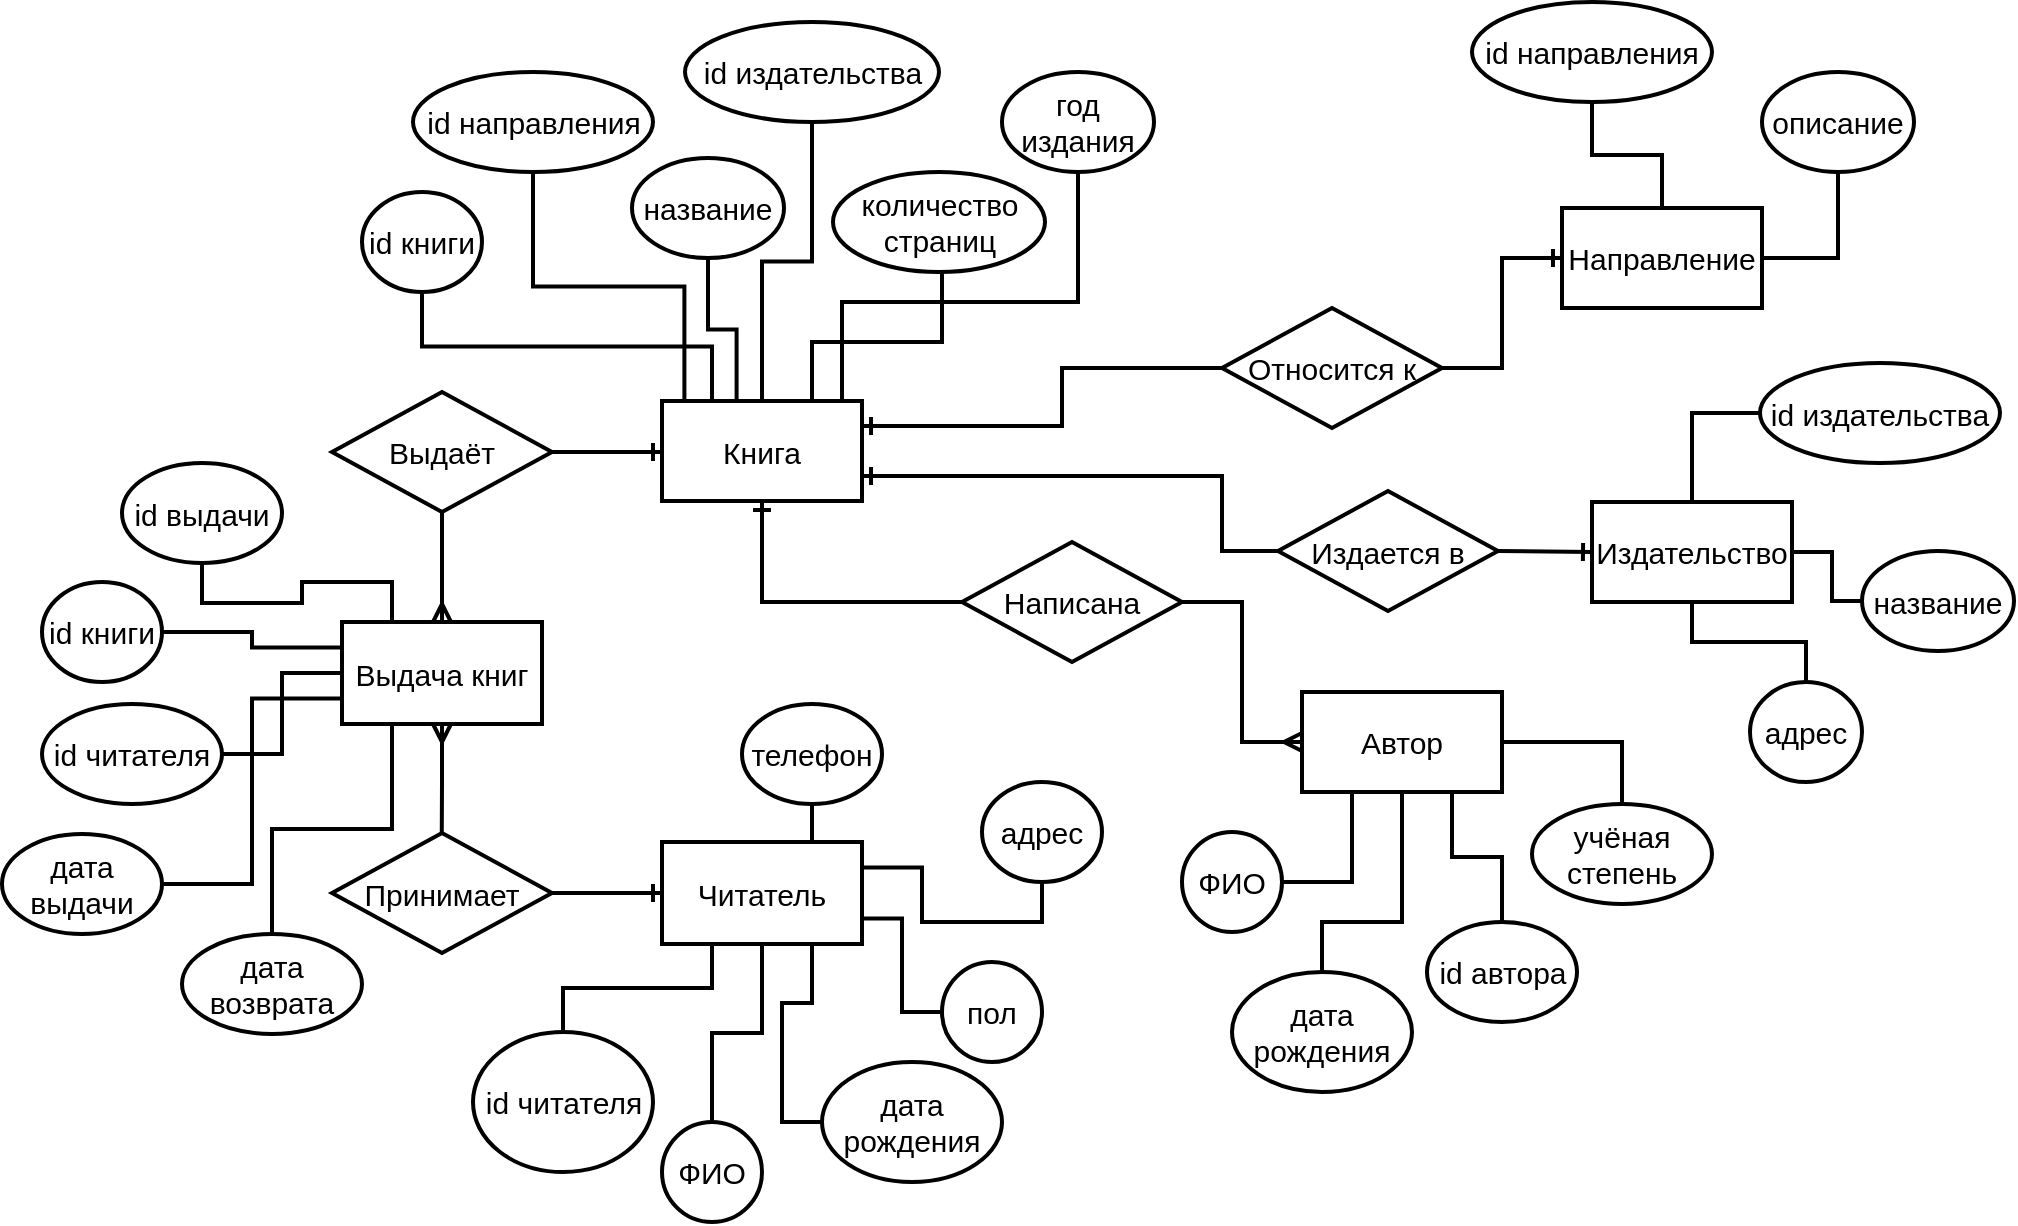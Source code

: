 <mxfile version="12.3.6" type="device" pages="1"><diagram id="zETRuPkkW9t9NXSjWc7b" name="Page-1"><mxGraphModel dx="1847" dy="877" grid="1" gridSize="10" guides="1" tooltips="1" connect="1" arrows="1" fold="1" page="1" pageScale="1" pageWidth="827" pageHeight="1169" math="0" shadow="0"><root><mxCell id="0"/><mxCell id="1" parent="0"/><mxCell id="DnGFOJwiQ6XvT39JQGFX-47" style="edgeStyle=orthogonalEdgeStyle;rounded=0;orthogonalLoop=1;jettySize=auto;html=1;exitX=1;exitY=0.75;exitDx=0;exitDy=0;entryX=0;entryY=0.5;entryDx=0;entryDy=0;startArrow=ERone;startFill=0;endArrow=none;endFill=0;strokeWidth=2;fontSize=15;" edge="1" parent="1" source="DnGFOJwiQ6XvT39JQGFX-2" target="DnGFOJwiQ6XvT39JQGFX-45"><mxGeometry relative="1" as="geometry"><Array as="points"><mxPoint x="940" y="467"/><mxPoint x="940" y="504"/></Array></mxGeometry></mxCell><mxCell id="DnGFOJwiQ6XvT39JQGFX-50" style="edgeStyle=orthogonalEdgeStyle;rounded=0;orthogonalLoop=1;jettySize=auto;html=1;exitX=1;exitY=0.25;exitDx=0;exitDy=0;entryX=0;entryY=0.5;entryDx=0;entryDy=0;startArrow=ERone;startFill=0;endArrow=none;endFill=0;strokeWidth=2;fontSize=15;" edge="1" parent="1" source="DnGFOJwiQ6XvT39JQGFX-2" target="DnGFOJwiQ6XvT39JQGFX-44"><mxGeometry relative="1" as="geometry"><Array as="points"><mxPoint x="860" y="442"/><mxPoint x="860" y="413"/></Array></mxGeometry></mxCell><mxCell id="DnGFOJwiQ6XvT39JQGFX-51" style="edgeStyle=orthogonalEdgeStyle;rounded=0;orthogonalLoop=1;jettySize=auto;html=1;exitX=0.5;exitY=1;exitDx=0;exitDy=0;entryX=0;entryY=0.5;entryDx=0;entryDy=0;startArrow=ERone;startFill=0;endArrow=none;endFill=0;strokeWidth=2;fontSize=15;" edge="1" parent="1" source="DnGFOJwiQ6XvT39JQGFX-2" target="DnGFOJwiQ6XvT39JQGFX-46"><mxGeometry relative="1" as="geometry"/></mxCell><mxCell id="DnGFOJwiQ6XvT39JQGFX-106" style="edgeStyle=orthogonalEdgeStyle;rounded=0;orthogonalLoop=1;jettySize=auto;html=1;exitX=0.5;exitY=0;exitDx=0;exitDy=0;entryX=0.5;entryY=1;entryDx=0;entryDy=0;startArrow=none;startFill=0;endArrow=none;endFill=0;strokeWidth=2;fontSize=15;" edge="1" parent="1" source="DnGFOJwiQ6XvT39JQGFX-2" target="DnGFOJwiQ6XvT39JQGFX-105"><mxGeometry relative="1" as="geometry"/></mxCell><mxCell id="DnGFOJwiQ6XvT39JQGFX-109" style="edgeStyle=orthogonalEdgeStyle;rounded=0;orthogonalLoop=1;jettySize=auto;html=1;exitX=0.75;exitY=0;exitDx=0;exitDy=0;entryX=0.5;entryY=1;entryDx=0;entryDy=0;startArrow=none;startFill=0;endArrow=none;endFill=0;strokeWidth=2;fontSize=15;" edge="1" parent="1" source="DnGFOJwiQ6XvT39JQGFX-2" target="DnGFOJwiQ6XvT39JQGFX-108"><mxGeometry relative="1" as="geometry"><Array as="points"><mxPoint x="735" y="400"/><mxPoint x="800" y="400"/></Array></mxGeometry></mxCell><mxCell id="DnGFOJwiQ6XvT39JQGFX-2" value="&lt;font style=&quot;font-size: 15px;&quot;&gt;Книга&lt;/font&gt;" style="rounded=0;whiteSpace=wrap;html=1;strokeWidth=2;fontSize=15;" vertex="1" parent="1"><mxGeometry x="660" y="429.5" width="100" height="50" as="geometry"/></mxCell><mxCell id="DnGFOJwiQ6XvT39JQGFX-31" style="edgeStyle=orthogonalEdgeStyle;rounded=0;orthogonalLoop=1;jettySize=auto;html=1;exitX=0.5;exitY=1;exitDx=0;exitDy=0;entryX=0.5;entryY=0;entryDx=0;entryDy=0;startArrow=ERmany;startFill=0;endArrow=none;endFill=0;strokeWidth=2;fontSize=15;" edge="1" parent="1" source="DnGFOJwiQ6XvT39JQGFX-24"><mxGeometry relative="1" as="geometry"><mxPoint x="549.862" y="650.259" as="targetPoint"/></mxGeometry></mxCell><mxCell id="DnGFOJwiQ6XvT39JQGFX-69" style="edgeStyle=orthogonalEdgeStyle;rounded=0;orthogonalLoop=1;jettySize=auto;html=1;exitX=0;exitY=0.5;exitDx=0;exitDy=0;entryX=1;entryY=0.5;entryDx=0;entryDy=0;startArrow=none;startFill=0;endArrow=none;endFill=0;strokeWidth=2;fontSize=15;" edge="1" parent="1" source="DnGFOJwiQ6XvT39JQGFX-24" target="DnGFOJwiQ6XvT39JQGFX-62"><mxGeometry relative="1" as="geometry"/></mxCell><mxCell id="DnGFOJwiQ6XvT39JQGFX-70" style="edgeStyle=orthogonalEdgeStyle;rounded=0;orthogonalLoop=1;jettySize=auto;html=1;exitX=0;exitY=0.75;exitDx=0;exitDy=0;entryX=1;entryY=0.5;entryDx=0;entryDy=0;startArrow=none;startFill=0;endArrow=none;endFill=0;strokeWidth=2;fontSize=15;" edge="1" parent="1" source="DnGFOJwiQ6XvT39JQGFX-24" target="DnGFOJwiQ6XvT39JQGFX-63"><mxGeometry relative="1" as="geometry"/></mxCell><mxCell id="DnGFOJwiQ6XvT39JQGFX-71" style="edgeStyle=orthogonalEdgeStyle;rounded=0;orthogonalLoop=1;jettySize=auto;html=1;exitX=0.25;exitY=1;exitDx=0;exitDy=0;startArrow=none;startFill=0;endArrow=none;endFill=0;strokeWidth=2;fontSize=15;" edge="1" parent="1" source="DnGFOJwiQ6XvT39JQGFX-24" target="DnGFOJwiQ6XvT39JQGFX-64"><mxGeometry relative="1" as="geometry"/></mxCell><mxCell id="DnGFOJwiQ6XvT39JQGFX-90" style="edgeStyle=orthogonalEdgeStyle;rounded=0;orthogonalLoop=1;jettySize=auto;html=1;exitX=0.25;exitY=0;exitDx=0;exitDy=0;entryX=0.5;entryY=1;entryDx=0;entryDy=0;startArrow=none;startFill=0;endArrow=none;endFill=0;strokeWidth=2;fontSize=15;" edge="1" parent="1" source="DnGFOJwiQ6XvT39JQGFX-24" target="DnGFOJwiQ6XvT39JQGFX-60"><mxGeometry relative="1" as="geometry"/></mxCell><mxCell id="DnGFOJwiQ6XvT39JQGFX-91" style="edgeStyle=orthogonalEdgeStyle;rounded=0;orthogonalLoop=1;jettySize=auto;html=1;exitX=0;exitY=0.25;exitDx=0;exitDy=0;entryX=1;entryY=0.5;entryDx=0;entryDy=0;startArrow=none;startFill=0;endArrow=none;endFill=0;strokeWidth=2;fontSize=15;" edge="1" parent="1" source="DnGFOJwiQ6XvT39JQGFX-24" target="DnGFOJwiQ6XvT39JQGFX-61"><mxGeometry relative="1" as="geometry"/></mxCell><mxCell id="DnGFOJwiQ6XvT39JQGFX-24" value="&lt;font style=&quot;font-size: 15px;&quot;&gt;Выдача книг&lt;/font&gt;" style="rounded=0;whiteSpace=wrap;html=1;strokeWidth=2;fontSize=15;" vertex="1" parent="1"><mxGeometry x="500" y="540" width="100" height="51" as="geometry"/></mxCell><mxCell id="DnGFOJwiQ6XvT39JQGFX-73" style="edgeStyle=orthogonalEdgeStyle;rounded=0;orthogonalLoop=1;jettySize=auto;html=1;exitX=0.25;exitY=1;exitDx=0;exitDy=0;entryX=0.5;entryY=0;entryDx=0;entryDy=0;startArrow=none;startFill=0;endArrow=none;endFill=0;strokeWidth=2;fontSize=15;" edge="1" parent="1" source="DnGFOJwiQ6XvT39JQGFX-25" target="DnGFOJwiQ6XvT39JQGFX-72"><mxGeometry relative="1" as="geometry"/></mxCell><mxCell id="DnGFOJwiQ6XvT39JQGFX-85" style="edgeStyle=orthogonalEdgeStyle;rounded=0;orthogonalLoop=1;jettySize=auto;html=1;exitX=0.5;exitY=1;exitDx=0;exitDy=0;entryX=0.5;entryY=0;entryDx=0;entryDy=0;startArrow=none;startFill=0;endArrow=none;endFill=0;strokeWidth=2;fontSize=15;" edge="1" parent="1" source="DnGFOJwiQ6XvT39JQGFX-25" target="DnGFOJwiQ6XvT39JQGFX-74"><mxGeometry relative="1" as="geometry"/></mxCell><mxCell id="DnGFOJwiQ6XvT39JQGFX-87" style="edgeStyle=orthogonalEdgeStyle;rounded=0;orthogonalLoop=1;jettySize=auto;html=1;exitX=0.75;exitY=1;exitDx=0;exitDy=0;entryX=0;entryY=0.5;entryDx=0;entryDy=0;startArrow=none;startFill=0;endArrow=none;endFill=0;strokeWidth=2;fontSize=15;" edge="1" parent="1" source="DnGFOJwiQ6XvT39JQGFX-25" target="DnGFOJwiQ6XvT39JQGFX-76"><mxGeometry relative="1" as="geometry"/></mxCell><mxCell id="DnGFOJwiQ6XvT39JQGFX-88" style="edgeStyle=orthogonalEdgeStyle;rounded=0;orthogonalLoop=1;jettySize=auto;html=1;exitX=1;exitY=0.75;exitDx=0;exitDy=0;entryX=0;entryY=0.5;entryDx=0;entryDy=0;startArrow=none;startFill=0;endArrow=none;endFill=0;strokeWidth=2;fontSize=15;" edge="1" parent="1" source="DnGFOJwiQ6XvT39JQGFX-25" target="DnGFOJwiQ6XvT39JQGFX-78"><mxGeometry relative="1" as="geometry"/></mxCell><mxCell id="DnGFOJwiQ6XvT39JQGFX-89" style="edgeStyle=orthogonalEdgeStyle;rounded=0;orthogonalLoop=1;jettySize=auto;html=1;exitX=1;exitY=0.25;exitDx=0;exitDy=0;entryX=0.5;entryY=1;entryDx=0;entryDy=0;startArrow=none;startFill=0;endArrow=none;endFill=0;strokeWidth=2;fontSize=15;" edge="1" parent="1" source="DnGFOJwiQ6XvT39JQGFX-25" target="DnGFOJwiQ6XvT39JQGFX-83"><mxGeometry relative="1" as="geometry"/></mxCell><mxCell id="DnGFOJwiQ6XvT39JQGFX-93" style="edgeStyle=orthogonalEdgeStyle;rounded=0;orthogonalLoop=1;jettySize=auto;html=1;exitX=0.5;exitY=0;exitDx=0;exitDy=0;entryX=0.5;entryY=1;entryDx=0;entryDy=0;startArrow=none;startFill=0;endArrow=none;endFill=0;strokeWidth=2;fontSize=15;" edge="1" parent="1" source="DnGFOJwiQ6XvT39JQGFX-25" target="DnGFOJwiQ6XvT39JQGFX-80"><mxGeometry relative="1" as="geometry"/></mxCell><mxCell id="DnGFOJwiQ6XvT39JQGFX-25" value="&lt;font style=&quot;font-size: 15px&quot;&gt;Читатель&lt;/font&gt;" style="rounded=0;whiteSpace=wrap;html=1;strokeWidth=2;fontSize=15;" vertex="1" parent="1"><mxGeometry x="660" y="650" width="100" height="51" as="geometry"/></mxCell><mxCell id="DnGFOJwiQ6XvT39JQGFX-34" style="edgeStyle=orthogonalEdgeStyle;rounded=0;orthogonalLoop=1;jettySize=auto;html=1;exitX=0.5;exitY=0;exitDx=0;exitDy=0;entryX=0.5;entryY=1;entryDx=0;entryDy=0;startArrow=ERmany;startFill=0;endArrow=none;endFill=0;strokeWidth=2;fontSize=15;" edge="1" parent="1" source="DnGFOJwiQ6XvT39JQGFX-24" target="DnGFOJwiQ6XvT39JQGFX-42"><mxGeometry relative="1" as="geometry"><mxPoint x="560" y="600.833" as="sourcePoint"/><mxPoint x="550" y="500.5" as="targetPoint"/></mxGeometry></mxCell><mxCell id="DnGFOJwiQ6XvT39JQGFX-35" value="" style="edgeStyle=orthogonalEdgeStyle;fontSize=12;html=1;endArrow=ERone;endFill=1;strokeWidth=2;exitX=1;exitY=0.5;exitDx=0;exitDy=0;rounded=0;" edge="1" parent="1"><mxGeometry width="100" height="100" relative="1" as="geometry"><mxPoint x="600" y="455" as="sourcePoint"/><mxPoint x="660" y="455" as="targetPoint"/></mxGeometry></mxCell><mxCell id="DnGFOJwiQ6XvT39JQGFX-42" value="Выдаёт" style="shape=rhombus;perimeter=rhombusPerimeter;whiteSpace=wrap;html=1;align=center;strokeWidth=2;fontSize=15;" vertex="1" parent="1"><mxGeometry x="495" y="425" width="110" height="60" as="geometry"/></mxCell><mxCell id="DnGFOJwiQ6XvT39JQGFX-92" style="edgeStyle=orthogonalEdgeStyle;rounded=0;orthogonalLoop=1;jettySize=auto;html=1;exitX=1;exitY=0.5;exitDx=0;exitDy=0;entryX=0;entryY=0.5;entryDx=0;entryDy=0;startArrow=none;startFill=0;endArrow=ERone;endFill=0;strokeWidth=2;fontSize=15;" edge="1" parent="1" source="DnGFOJwiQ6XvT39JQGFX-43" target="DnGFOJwiQ6XvT39JQGFX-25"><mxGeometry relative="1" as="geometry"/></mxCell><mxCell id="DnGFOJwiQ6XvT39JQGFX-43" value="Принимает" style="shape=rhombus;perimeter=rhombusPerimeter;whiteSpace=wrap;html=1;align=center;strokeWidth=2;fontSize=15;" vertex="1" parent="1"><mxGeometry x="495" y="645.5" width="110" height="60" as="geometry"/></mxCell><mxCell id="DnGFOJwiQ6XvT39JQGFX-44" value="Относится к" style="shape=rhombus;perimeter=rhombusPerimeter;whiteSpace=wrap;html=1;align=center;strokeWidth=2;fontSize=15;" vertex="1" parent="1"><mxGeometry x="940" y="383" width="110" height="60" as="geometry"/></mxCell><mxCell id="DnGFOJwiQ6XvT39JQGFX-45" value="Издается в" style="shape=rhombus;perimeter=rhombusPerimeter;whiteSpace=wrap;html=1;align=center;strokeWidth=2;fontSize=15;" vertex="1" parent="1"><mxGeometry x="968" y="474.5" width="110" height="60" as="geometry"/></mxCell><mxCell id="DnGFOJwiQ6XvT39JQGFX-94" style="edgeStyle=orthogonalEdgeStyle;rounded=0;orthogonalLoop=1;jettySize=auto;html=1;exitX=1;exitY=0.5;exitDx=0;exitDy=0;entryX=0;entryY=0.5;entryDx=0;entryDy=0;startArrow=none;startFill=0;endArrow=ERmany;endFill=0;strokeWidth=2;fontSize=15;" edge="1" parent="1" source="DnGFOJwiQ6XvT39JQGFX-46" target="DnGFOJwiQ6XvT39JQGFX-55"><mxGeometry relative="1" as="geometry"/></mxCell><mxCell id="DnGFOJwiQ6XvT39JQGFX-46" value="Написана" style="shape=rhombus;perimeter=rhombusPerimeter;whiteSpace=wrap;html=1;align=center;strokeWidth=2;fontSize=15;" vertex="1" parent="1"><mxGeometry x="810" y="500" width="110" height="60" as="geometry"/></mxCell><mxCell id="DnGFOJwiQ6XvT39JQGFX-57" style="edgeStyle=orthogonalEdgeStyle;rounded=0;orthogonalLoop=1;jettySize=auto;html=1;exitX=0;exitY=0.5;exitDx=0;exitDy=0;entryX=1;entryY=0.5;entryDx=0;entryDy=0;startArrow=ERone;startFill=0;endArrow=none;endFill=0;strokeWidth=2;fontSize=15;" edge="1" parent="1" source="DnGFOJwiQ6XvT39JQGFX-53" target="DnGFOJwiQ6XvT39JQGFX-44"><mxGeometry relative="1" as="geometry"/></mxCell><mxCell id="DnGFOJwiQ6XvT39JQGFX-112" style="edgeStyle=orthogonalEdgeStyle;rounded=0;orthogonalLoop=1;jettySize=auto;html=1;exitX=0.5;exitY=0;exitDx=0;exitDy=0;entryX=0.5;entryY=1;entryDx=0;entryDy=0;startArrow=none;startFill=0;endArrow=none;endFill=0;strokeWidth=2;fontSize=15;" edge="1" parent="1" source="DnGFOJwiQ6XvT39JQGFX-53" target="DnGFOJwiQ6XvT39JQGFX-111"><mxGeometry relative="1" as="geometry"/></mxCell><mxCell id="DnGFOJwiQ6XvT39JQGFX-114" style="edgeStyle=orthogonalEdgeStyle;rounded=0;orthogonalLoop=1;jettySize=auto;html=1;exitX=1;exitY=0.5;exitDx=0;exitDy=0;entryX=0.5;entryY=1;entryDx=0;entryDy=0;startArrow=none;startFill=0;endArrow=none;endFill=0;strokeWidth=2;fontSize=15;" edge="1" parent="1" source="DnGFOJwiQ6XvT39JQGFX-53" target="DnGFOJwiQ6XvT39JQGFX-113"><mxGeometry relative="1" as="geometry"/></mxCell><mxCell id="DnGFOJwiQ6XvT39JQGFX-53" value="&lt;font style=&quot;font-size: 15px&quot;&gt;Направление&lt;/font&gt;" style="rounded=0;whiteSpace=wrap;html=1;strokeWidth=2;fontSize=15;" vertex="1" parent="1"><mxGeometry x="1110" y="333" width="100" height="50" as="geometry"/></mxCell><mxCell id="DnGFOJwiQ6XvT39JQGFX-58" style="rounded=0;orthogonalLoop=1;jettySize=auto;html=1;entryX=1;entryY=0.5;entryDx=0;entryDy=0;startArrow=ERone;startFill=0;endArrow=none;endFill=0;strokeWidth=2;fontSize=15;exitX=0;exitY=0.5;exitDx=0;exitDy=0;" edge="1" parent="1" source="DnGFOJwiQ6XvT39JQGFX-54" target="DnGFOJwiQ6XvT39JQGFX-45"><mxGeometry relative="1" as="geometry"><mxPoint x="1120" y="504" as="sourcePoint"/></mxGeometry></mxCell><mxCell id="DnGFOJwiQ6XvT39JQGFX-116" style="edgeStyle=orthogonalEdgeStyle;rounded=0;orthogonalLoop=1;jettySize=auto;html=1;exitX=0.5;exitY=0;exitDx=0;exitDy=0;entryX=0;entryY=0.5;entryDx=0;entryDy=0;startArrow=none;startFill=0;endArrow=none;endFill=0;strokeWidth=2;fontSize=15;" edge="1" parent="1" source="DnGFOJwiQ6XvT39JQGFX-54" target="DnGFOJwiQ6XvT39JQGFX-115"><mxGeometry relative="1" as="geometry"/></mxCell><mxCell id="DnGFOJwiQ6XvT39JQGFX-119" style="edgeStyle=orthogonalEdgeStyle;rounded=0;orthogonalLoop=1;jettySize=auto;html=1;exitX=1;exitY=0.5;exitDx=0;exitDy=0;entryX=0;entryY=0.5;entryDx=0;entryDy=0;startArrow=none;startFill=0;endArrow=none;endFill=0;strokeWidth=2;fontSize=15;" edge="1" parent="1" source="DnGFOJwiQ6XvT39JQGFX-54" target="DnGFOJwiQ6XvT39JQGFX-117"><mxGeometry relative="1" as="geometry"/></mxCell><mxCell id="DnGFOJwiQ6XvT39JQGFX-54" value="&lt;font style=&quot;font-size: 15px&quot;&gt;Издательство&lt;/font&gt;" style="rounded=0;whiteSpace=wrap;html=1;strokeWidth=2;fontSize=15;" vertex="1" parent="1"><mxGeometry x="1125" y="480" width="100" height="50" as="geometry"/></mxCell><mxCell id="DnGFOJwiQ6XvT39JQGFX-125" style="edgeStyle=orthogonalEdgeStyle;rounded=0;orthogonalLoop=1;jettySize=auto;html=1;exitX=0.25;exitY=1;exitDx=0;exitDy=0;entryX=1;entryY=0.5;entryDx=0;entryDy=0;startArrow=none;startFill=0;endArrow=none;endFill=0;strokeWidth=2;fontSize=15;" edge="1" parent="1" source="DnGFOJwiQ6XvT39JQGFX-55" target="DnGFOJwiQ6XvT39JQGFX-124"><mxGeometry relative="1" as="geometry"/></mxCell><mxCell id="DnGFOJwiQ6XvT39JQGFX-127" style="edgeStyle=orthogonalEdgeStyle;rounded=0;orthogonalLoop=1;jettySize=auto;html=1;exitX=0.75;exitY=1;exitDx=0;exitDy=0;entryX=0.5;entryY=0;entryDx=0;entryDy=0;startArrow=none;startFill=0;endArrow=none;endFill=0;strokeWidth=2;fontSize=15;" edge="1" parent="1" source="DnGFOJwiQ6XvT39JQGFX-55" target="DnGFOJwiQ6XvT39JQGFX-126"><mxGeometry relative="1" as="geometry"/></mxCell><mxCell id="DnGFOJwiQ6XvT39JQGFX-129" style="edgeStyle=orthogonalEdgeStyle;rounded=0;orthogonalLoop=1;jettySize=auto;html=1;exitX=1;exitY=0.5;exitDx=0;exitDy=0;entryX=0.5;entryY=0;entryDx=0;entryDy=0;startArrow=none;startFill=0;endArrow=none;endFill=0;strokeWidth=2;fontSize=15;" edge="1" parent="1" source="DnGFOJwiQ6XvT39JQGFX-55" target="DnGFOJwiQ6XvT39JQGFX-128"><mxGeometry relative="1" as="geometry"/></mxCell><mxCell id="DnGFOJwiQ6XvT39JQGFX-131" style="edgeStyle=orthogonalEdgeStyle;rounded=0;orthogonalLoop=1;jettySize=auto;html=1;exitX=0.5;exitY=1;exitDx=0;exitDy=0;entryX=0.5;entryY=0;entryDx=0;entryDy=0;startArrow=none;startFill=0;endArrow=none;endFill=0;strokeWidth=2;fontSize=15;" edge="1" parent="1" source="DnGFOJwiQ6XvT39JQGFX-55" target="DnGFOJwiQ6XvT39JQGFX-130"><mxGeometry relative="1" as="geometry"><Array as="points"><mxPoint x="1030" y="690"/><mxPoint x="990" y="690"/></Array></mxGeometry></mxCell><mxCell id="DnGFOJwiQ6XvT39JQGFX-55" value="&lt;font style=&quot;font-size: 15px&quot;&gt;Автор&lt;/font&gt;" style="rounded=0;whiteSpace=wrap;html=1;strokeWidth=2;fontSize=15;" vertex="1" parent="1"><mxGeometry x="980" y="575" width="100" height="50" as="geometry"/></mxCell><mxCell id="DnGFOJwiQ6XvT39JQGFX-60" value="id выдачи" style="ellipse;whiteSpace=wrap;html=1;strokeWidth=2;fontSize=15;" vertex="1" parent="1"><mxGeometry x="390" y="460.5" width="80" height="50" as="geometry"/></mxCell><mxCell id="DnGFOJwiQ6XvT39JQGFX-61" value="id книги" style="ellipse;whiteSpace=wrap;html=1;strokeWidth=2;fontSize=15;" vertex="1" parent="1"><mxGeometry x="350" y="520" width="60" height="50" as="geometry"/></mxCell><mxCell id="DnGFOJwiQ6XvT39JQGFX-62" value="id читателя" style="ellipse;whiteSpace=wrap;html=1;strokeWidth=2;fontSize=15;" vertex="1" parent="1"><mxGeometry x="350" y="581" width="90" height="50" as="geometry"/></mxCell><mxCell id="DnGFOJwiQ6XvT39JQGFX-63" value="дата выдачи" style="ellipse;whiteSpace=wrap;html=1;strokeWidth=2;fontSize=15;" vertex="1" parent="1"><mxGeometry x="330" y="646" width="80" height="50" as="geometry"/></mxCell><mxCell id="DnGFOJwiQ6XvT39JQGFX-64" value="дата возврата" style="ellipse;whiteSpace=wrap;html=1;strokeWidth=2;fontSize=15;" vertex="1" parent="1"><mxGeometry x="420" y="696" width="90" height="50" as="geometry"/></mxCell><mxCell id="DnGFOJwiQ6XvT39JQGFX-72" value="id читателя" style="ellipse;whiteSpace=wrap;html=1;strokeWidth=2;fontSize=15;" vertex="1" parent="1"><mxGeometry x="565.5" y="745" width="90" height="70" as="geometry"/></mxCell><mxCell id="DnGFOJwiQ6XvT39JQGFX-74" value="ФИО" style="ellipse;whiteSpace=wrap;html=1;strokeWidth=2;fontSize=15;" vertex="1" parent="1"><mxGeometry x="660" y="790" width="50" height="50" as="geometry"/></mxCell><mxCell id="DnGFOJwiQ6XvT39JQGFX-76" value="дата рождения" style="ellipse;whiteSpace=wrap;html=1;strokeWidth=2;fontSize=15;" vertex="1" parent="1"><mxGeometry x="740" y="760" width="90" height="60" as="geometry"/></mxCell><mxCell id="DnGFOJwiQ6XvT39JQGFX-78" value="пол" style="ellipse;whiteSpace=wrap;html=1;strokeWidth=2;fontSize=15;" vertex="1" parent="1"><mxGeometry x="800" y="710" width="50" height="50" as="geometry"/></mxCell><mxCell id="DnGFOJwiQ6XvT39JQGFX-80" value="телефон" style="ellipse;whiteSpace=wrap;html=1;strokeWidth=2;fontSize=15;" vertex="1" parent="1"><mxGeometry x="700" y="581" width="70" height="50" as="geometry"/></mxCell><mxCell id="DnGFOJwiQ6XvT39JQGFX-83" value="адрес" style="ellipse;whiteSpace=wrap;html=1;strokeWidth=2;fontSize=15;" vertex="1" parent="1"><mxGeometry x="820" y="620" width="60" height="50" as="geometry"/></mxCell><mxCell id="DnGFOJwiQ6XvT39JQGFX-99" style="edgeStyle=orthogonalEdgeStyle;rounded=0;orthogonalLoop=1;jettySize=auto;html=1;exitX=0.5;exitY=1;exitDx=0;exitDy=0;entryX=0.25;entryY=0;entryDx=0;entryDy=0;startArrow=none;startFill=0;endArrow=none;endFill=0;strokeWidth=2;fontSize=15;" edge="1" parent="1" source="DnGFOJwiQ6XvT39JQGFX-96" target="DnGFOJwiQ6XvT39JQGFX-2"><mxGeometry relative="1" as="geometry"/></mxCell><mxCell id="DnGFOJwiQ6XvT39JQGFX-96" value="id книги" style="ellipse;whiteSpace=wrap;html=1;strokeWidth=2;fontSize=15;" vertex="1" parent="1"><mxGeometry x="510" y="325" width="60" height="50" as="geometry"/></mxCell><mxCell id="DnGFOJwiQ6XvT39JQGFX-104" style="edgeStyle=orthogonalEdgeStyle;rounded=0;orthogonalLoop=1;jettySize=auto;html=1;exitX=0.5;exitY=1;exitDx=0;exitDy=0;entryX=0.373;entryY=-0.009;entryDx=0;entryDy=0;entryPerimeter=0;startArrow=none;startFill=0;endArrow=none;endFill=0;strokeWidth=2;fontSize=15;" edge="1" parent="1" source="DnGFOJwiQ6XvT39JQGFX-100" target="DnGFOJwiQ6XvT39JQGFX-2"><mxGeometry relative="1" as="geometry"/></mxCell><mxCell id="DnGFOJwiQ6XvT39JQGFX-100" value="название" style="ellipse;whiteSpace=wrap;html=1;strokeWidth=2;fontSize=15;" vertex="1" parent="1"><mxGeometry x="645" y="308" width="76" height="50" as="geometry"/></mxCell><mxCell id="DnGFOJwiQ6XvT39JQGFX-103" style="edgeStyle=orthogonalEdgeStyle;rounded=0;orthogonalLoop=1;jettySize=auto;html=1;exitX=0.5;exitY=1;exitDx=0;exitDy=0;entryX=0.112;entryY=-0.018;entryDx=0;entryDy=0;entryPerimeter=0;startArrow=none;startFill=0;endArrow=none;endFill=0;strokeWidth=2;fontSize=15;" edge="1" parent="1" source="DnGFOJwiQ6XvT39JQGFX-102" target="DnGFOJwiQ6XvT39JQGFX-2"><mxGeometry relative="1" as="geometry"/></mxCell><mxCell id="DnGFOJwiQ6XvT39JQGFX-102" value="id направления" style="ellipse;whiteSpace=wrap;html=1;strokeWidth=2;fontSize=15;" vertex="1" parent="1"><mxGeometry x="535.5" y="265" width="120" height="50" as="geometry"/></mxCell><mxCell id="DnGFOJwiQ6XvT39JQGFX-105" value="id издательства" style="ellipse;whiteSpace=wrap;html=1;strokeWidth=2;fontSize=15;" vertex="1" parent="1"><mxGeometry x="671.5" y="240" width="127" height="50" as="geometry"/></mxCell><mxCell id="DnGFOJwiQ6XvT39JQGFX-110" style="edgeStyle=orthogonalEdgeStyle;rounded=0;orthogonalLoop=1;jettySize=auto;html=1;exitX=0.5;exitY=1;exitDx=0;exitDy=0;entryX=0.9;entryY=0.01;entryDx=0;entryDy=0;entryPerimeter=0;startArrow=none;startFill=0;endArrow=none;endFill=0;strokeWidth=2;fontSize=15;" edge="1" parent="1" source="DnGFOJwiQ6XvT39JQGFX-107" target="DnGFOJwiQ6XvT39JQGFX-2"><mxGeometry relative="1" as="geometry"><Array as="points"><mxPoint x="868" y="380"/><mxPoint x="750" y="380"/></Array></mxGeometry></mxCell><mxCell id="DnGFOJwiQ6XvT39JQGFX-107" value="год издания" style="ellipse;whiteSpace=wrap;html=1;strokeWidth=2;fontSize=15;" vertex="1" parent="1"><mxGeometry x="830" y="265" width="76" height="50" as="geometry"/></mxCell><mxCell id="DnGFOJwiQ6XvT39JQGFX-108" value="количество страниц" style="ellipse;whiteSpace=wrap;html=1;strokeWidth=2;fontSize=15;" vertex="1" parent="1"><mxGeometry x="745.5" y="315" width="106" height="50" as="geometry"/></mxCell><mxCell id="DnGFOJwiQ6XvT39JQGFX-111" value="id направления" style="ellipse;whiteSpace=wrap;html=1;strokeWidth=2;fontSize=15;" vertex="1" parent="1"><mxGeometry x="1065" y="230" width="120" height="50" as="geometry"/></mxCell><mxCell id="DnGFOJwiQ6XvT39JQGFX-113" value="описание" style="ellipse;whiteSpace=wrap;html=1;strokeWidth=2;fontSize=15;" vertex="1" parent="1"><mxGeometry x="1210" y="265" width="76" height="50" as="geometry"/></mxCell><mxCell id="DnGFOJwiQ6XvT39JQGFX-115" value="id издательства" style="ellipse;whiteSpace=wrap;html=1;strokeWidth=2;fontSize=15;" vertex="1" parent="1"><mxGeometry x="1209" y="410.5" width="120" height="50" as="geometry"/></mxCell><mxCell id="DnGFOJwiQ6XvT39JQGFX-117" value="название" style="ellipse;whiteSpace=wrap;html=1;strokeWidth=2;fontSize=15;" vertex="1" parent="1"><mxGeometry x="1260" y="504.5" width="76" height="50" as="geometry"/></mxCell><mxCell id="DnGFOJwiQ6XvT39JQGFX-120" style="edgeStyle=orthogonalEdgeStyle;rounded=0;orthogonalLoop=1;jettySize=auto;html=1;exitX=0.5;exitY=0;exitDx=0;exitDy=0;entryX=0.5;entryY=1;entryDx=0;entryDy=0;startArrow=none;startFill=0;endArrow=none;endFill=0;strokeWidth=2;fontSize=15;" edge="1" parent="1" source="DnGFOJwiQ6XvT39JQGFX-118" target="DnGFOJwiQ6XvT39JQGFX-54"><mxGeometry relative="1" as="geometry"/></mxCell><mxCell id="DnGFOJwiQ6XvT39JQGFX-118" value="адрес" style="ellipse;whiteSpace=wrap;html=1;strokeWidth=2;fontSize=15;" vertex="1" parent="1"><mxGeometry x="1204" y="570" width="56" height="50" as="geometry"/></mxCell><mxCell id="DnGFOJwiQ6XvT39JQGFX-124" value="ФИО" style="ellipse;whiteSpace=wrap;html=1;strokeWidth=2;fontSize=15;" vertex="1" parent="1"><mxGeometry x="920" y="645" width="50" height="50" as="geometry"/></mxCell><mxCell id="DnGFOJwiQ6XvT39JQGFX-126" value="id автора" style="ellipse;whiteSpace=wrap;html=1;strokeWidth=2;fontSize=15;" vertex="1" parent="1"><mxGeometry x="1042.5" y="690" width="75" height="50" as="geometry"/></mxCell><mxCell id="DnGFOJwiQ6XvT39JQGFX-128" value="учёная степень" style="ellipse;whiteSpace=wrap;html=1;strokeWidth=2;fontSize=15;" vertex="1" parent="1"><mxGeometry x="1095" y="631" width="90" height="50" as="geometry"/></mxCell><mxCell id="DnGFOJwiQ6XvT39JQGFX-130" value="дата рождения" style="ellipse;whiteSpace=wrap;html=1;strokeWidth=2;fontSize=15;" vertex="1" parent="1"><mxGeometry x="945" y="715" width="90" height="60" as="geometry"/></mxCell></root></mxGraphModel></diagram></mxfile>